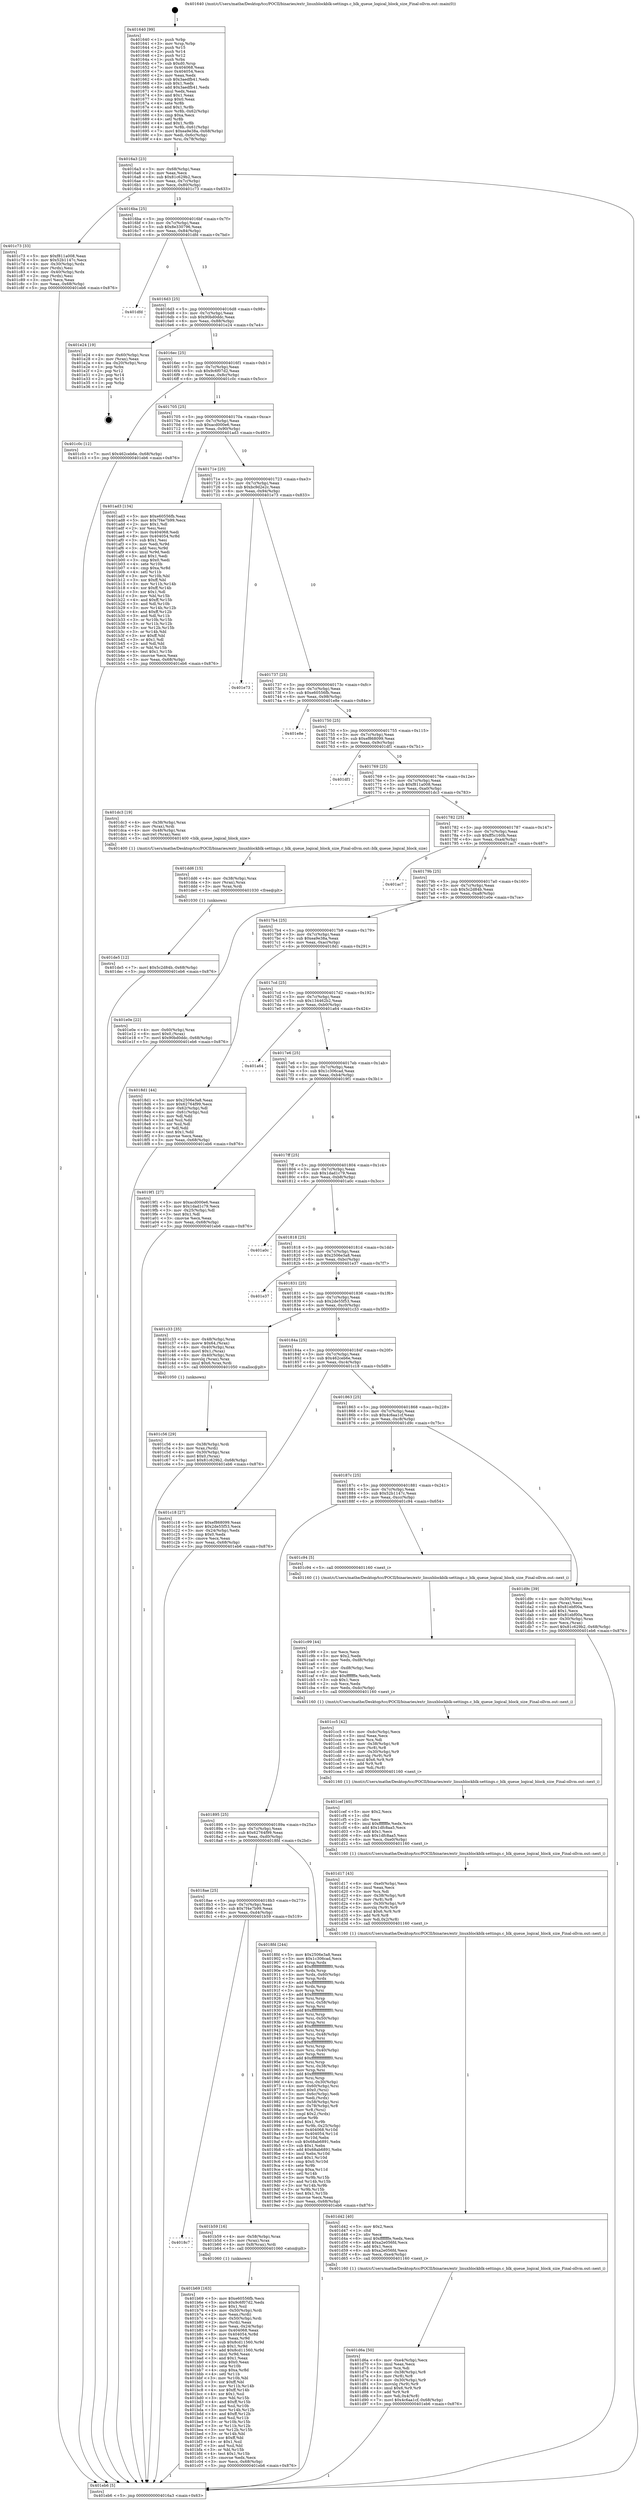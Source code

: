 digraph "0x401640" {
  label = "0x401640 (/mnt/c/Users/mathe/Desktop/tcc/POCII/binaries/extr_linuxblockblk-settings.c_blk_queue_logical_block_size_Final-ollvm.out::main(0))"
  labelloc = "t"
  node[shape=record]

  Entry [label="",width=0.3,height=0.3,shape=circle,fillcolor=black,style=filled]
  "0x4016a3" [label="{
     0x4016a3 [23]\l
     | [instrs]\l
     &nbsp;&nbsp;0x4016a3 \<+3\>: mov -0x68(%rbp),%eax\l
     &nbsp;&nbsp;0x4016a6 \<+2\>: mov %eax,%ecx\l
     &nbsp;&nbsp;0x4016a8 \<+6\>: sub $0x81c629b2,%ecx\l
     &nbsp;&nbsp;0x4016ae \<+3\>: mov %eax,-0x7c(%rbp)\l
     &nbsp;&nbsp;0x4016b1 \<+3\>: mov %ecx,-0x80(%rbp)\l
     &nbsp;&nbsp;0x4016b4 \<+6\>: je 0000000000401c73 \<main+0x633\>\l
  }"]
  "0x401c73" [label="{
     0x401c73 [33]\l
     | [instrs]\l
     &nbsp;&nbsp;0x401c73 \<+5\>: mov $0xf811a008,%eax\l
     &nbsp;&nbsp;0x401c78 \<+5\>: mov $0x52b1147c,%ecx\l
     &nbsp;&nbsp;0x401c7d \<+4\>: mov -0x30(%rbp),%rdx\l
     &nbsp;&nbsp;0x401c81 \<+2\>: mov (%rdx),%esi\l
     &nbsp;&nbsp;0x401c83 \<+4\>: mov -0x40(%rbp),%rdx\l
     &nbsp;&nbsp;0x401c87 \<+2\>: cmp (%rdx),%esi\l
     &nbsp;&nbsp;0x401c89 \<+3\>: cmovl %ecx,%eax\l
     &nbsp;&nbsp;0x401c8c \<+3\>: mov %eax,-0x68(%rbp)\l
     &nbsp;&nbsp;0x401c8f \<+5\>: jmp 0000000000401eb6 \<main+0x876\>\l
  }"]
  "0x4016ba" [label="{
     0x4016ba [25]\l
     | [instrs]\l
     &nbsp;&nbsp;0x4016ba \<+5\>: jmp 00000000004016bf \<main+0x7f\>\l
     &nbsp;&nbsp;0x4016bf \<+3\>: mov -0x7c(%rbp),%eax\l
     &nbsp;&nbsp;0x4016c2 \<+5\>: sub $0x8e330796,%eax\l
     &nbsp;&nbsp;0x4016c7 \<+6\>: mov %eax,-0x84(%rbp)\l
     &nbsp;&nbsp;0x4016cd \<+6\>: je 0000000000401dfd \<main+0x7bd\>\l
  }"]
  Exit [label="",width=0.3,height=0.3,shape=circle,fillcolor=black,style=filled,peripheries=2]
  "0x401dfd" [label="{
     0x401dfd\l
  }", style=dashed]
  "0x4016d3" [label="{
     0x4016d3 [25]\l
     | [instrs]\l
     &nbsp;&nbsp;0x4016d3 \<+5\>: jmp 00000000004016d8 \<main+0x98\>\l
     &nbsp;&nbsp;0x4016d8 \<+3\>: mov -0x7c(%rbp),%eax\l
     &nbsp;&nbsp;0x4016db \<+5\>: sub $0x90bd0ddc,%eax\l
     &nbsp;&nbsp;0x4016e0 \<+6\>: mov %eax,-0x88(%rbp)\l
     &nbsp;&nbsp;0x4016e6 \<+6\>: je 0000000000401e24 \<main+0x7e4\>\l
  }"]
  "0x401de5" [label="{
     0x401de5 [12]\l
     | [instrs]\l
     &nbsp;&nbsp;0x401de5 \<+7\>: movl $0x5c2d84b,-0x68(%rbp)\l
     &nbsp;&nbsp;0x401dec \<+5\>: jmp 0000000000401eb6 \<main+0x876\>\l
  }"]
  "0x401e24" [label="{
     0x401e24 [19]\l
     | [instrs]\l
     &nbsp;&nbsp;0x401e24 \<+4\>: mov -0x60(%rbp),%rax\l
     &nbsp;&nbsp;0x401e28 \<+2\>: mov (%rax),%eax\l
     &nbsp;&nbsp;0x401e2a \<+4\>: lea -0x20(%rbp),%rsp\l
     &nbsp;&nbsp;0x401e2e \<+1\>: pop %rbx\l
     &nbsp;&nbsp;0x401e2f \<+2\>: pop %r12\l
     &nbsp;&nbsp;0x401e31 \<+2\>: pop %r14\l
     &nbsp;&nbsp;0x401e33 \<+2\>: pop %r15\l
     &nbsp;&nbsp;0x401e35 \<+1\>: pop %rbp\l
     &nbsp;&nbsp;0x401e36 \<+1\>: ret\l
  }"]
  "0x4016ec" [label="{
     0x4016ec [25]\l
     | [instrs]\l
     &nbsp;&nbsp;0x4016ec \<+5\>: jmp 00000000004016f1 \<main+0xb1\>\l
     &nbsp;&nbsp;0x4016f1 \<+3\>: mov -0x7c(%rbp),%eax\l
     &nbsp;&nbsp;0x4016f4 \<+5\>: sub $0x9c6f07d2,%eax\l
     &nbsp;&nbsp;0x4016f9 \<+6\>: mov %eax,-0x8c(%rbp)\l
     &nbsp;&nbsp;0x4016ff \<+6\>: je 0000000000401c0c \<main+0x5cc\>\l
  }"]
  "0x401dd6" [label="{
     0x401dd6 [15]\l
     | [instrs]\l
     &nbsp;&nbsp;0x401dd6 \<+4\>: mov -0x38(%rbp),%rax\l
     &nbsp;&nbsp;0x401dda \<+3\>: mov (%rax),%rax\l
     &nbsp;&nbsp;0x401ddd \<+3\>: mov %rax,%rdi\l
     &nbsp;&nbsp;0x401de0 \<+5\>: call 0000000000401030 \<free@plt\>\l
     | [calls]\l
     &nbsp;&nbsp;0x401030 \{1\} (unknown)\l
  }"]
  "0x401c0c" [label="{
     0x401c0c [12]\l
     | [instrs]\l
     &nbsp;&nbsp;0x401c0c \<+7\>: movl $0x462ceb6e,-0x68(%rbp)\l
     &nbsp;&nbsp;0x401c13 \<+5\>: jmp 0000000000401eb6 \<main+0x876\>\l
  }"]
  "0x401705" [label="{
     0x401705 [25]\l
     | [instrs]\l
     &nbsp;&nbsp;0x401705 \<+5\>: jmp 000000000040170a \<main+0xca\>\l
     &nbsp;&nbsp;0x40170a \<+3\>: mov -0x7c(%rbp),%eax\l
     &nbsp;&nbsp;0x40170d \<+5\>: sub $0xacd000e6,%eax\l
     &nbsp;&nbsp;0x401712 \<+6\>: mov %eax,-0x90(%rbp)\l
     &nbsp;&nbsp;0x401718 \<+6\>: je 0000000000401ad3 \<main+0x493\>\l
  }"]
  "0x401d6a" [label="{
     0x401d6a [50]\l
     | [instrs]\l
     &nbsp;&nbsp;0x401d6a \<+6\>: mov -0xe4(%rbp),%ecx\l
     &nbsp;&nbsp;0x401d70 \<+3\>: imul %eax,%ecx\l
     &nbsp;&nbsp;0x401d73 \<+3\>: mov %cx,%di\l
     &nbsp;&nbsp;0x401d76 \<+4\>: mov -0x38(%rbp),%r8\l
     &nbsp;&nbsp;0x401d7a \<+3\>: mov (%r8),%r8\l
     &nbsp;&nbsp;0x401d7d \<+4\>: mov -0x30(%rbp),%r9\l
     &nbsp;&nbsp;0x401d81 \<+3\>: movslq (%r9),%r9\l
     &nbsp;&nbsp;0x401d84 \<+4\>: imul $0x6,%r9,%r9\l
     &nbsp;&nbsp;0x401d88 \<+3\>: add %r9,%r8\l
     &nbsp;&nbsp;0x401d8b \<+5\>: mov %di,0x4(%r8)\l
     &nbsp;&nbsp;0x401d90 \<+7\>: movl $0x4c6aa1cf,-0x68(%rbp)\l
     &nbsp;&nbsp;0x401d97 \<+5\>: jmp 0000000000401eb6 \<main+0x876\>\l
  }"]
  "0x401ad3" [label="{
     0x401ad3 [134]\l
     | [instrs]\l
     &nbsp;&nbsp;0x401ad3 \<+5\>: mov $0xe60556fb,%eax\l
     &nbsp;&nbsp;0x401ad8 \<+5\>: mov $0x7f4e7b99,%ecx\l
     &nbsp;&nbsp;0x401add \<+2\>: mov $0x1,%dl\l
     &nbsp;&nbsp;0x401adf \<+2\>: xor %esi,%esi\l
     &nbsp;&nbsp;0x401ae1 \<+7\>: mov 0x404068,%edi\l
     &nbsp;&nbsp;0x401ae8 \<+8\>: mov 0x404054,%r8d\l
     &nbsp;&nbsp;0x401af0 \<+3\>: sub $0x1,%esi\l
     &nbsp;&nbsp;0x401af3 \<+3\>: mov %edi,%r9d\l
     &nbsp;&nbsp;0x401af6 \<+3\>: add %esi,%r9d\l
     &nbsp;&nbsp;0x401af9 \<+4\>: imul %r9d,%edi\l
     &nbsp;&nbsp;0x401afd \<+3\>: and $0x1,%edi\l
     &nbsp;&nbsp;0x401b00 \<+3\>: cmp $0x0,%edi\l
     &nbsp;&nbsp;0x401b03 \<+4\>: sete %r10b\l
     &nbsp;&nbsp;0x401b07 \<+4\>: cmp $0xa,%r8d\l
     &nbsp;&nbsp;0x401b0b \<+4\>: setl %r11b\l
     &nbsp;&nbsp;0x401b0f \<+3\>: mov %r10b,%bl\l
     &nbsp;&nbsp;0x401b12 \<+3\>: xor $0xff,%bl\l
     &nbsp;&nbsp;0x401b15 \<+3\>: mov %r11b,%r14b\l
     &nbsp;&nbsp;0x401b18 \<+4\>: xor $0xff,%r14b\l
     &nbsp;&nbsp;0x401b1c \<+3\>: xor $0x1,%dl\l
     &nbsp;&nbsp;0x401b1f \<+3\>: mov %bl,%r15b\l
     &nbsp;&nbsp;0x401b22 \<+4\>: and $0xff,%r15b\l
     &nbsp;&nbsp;0x401b26 \<+3\>: and %dl,%r10b\l
     &nbsp;&nbsp;0x401b29 \<+3\>: mov %r14b,%r12b\l
     &nbsp;&nbsp;0x401b2c \<+4\>: and $0xff,%r12b\l
     &nbsp;&nbsp;0x401b30 \<+3\>: and %dl,%r11b\l
     &nbsp;&nbsp;0x401b33 \<+3\>: or %r10b,%r15b\l
     &nbsp;&nbsp;0x401b36 \<+3\>: or %r11b,%r12b\l
     &nbsp;&nbsp;0x401b39 \<+3\>: xor %r12b,%r15b\l
     &nbsp;&nbsp;0x401b3c \<+3\>: or %r14b,%bl\l
     &nbsp;&nbsp;0x401b3f \<+3\>: xor $0xff,%bl\l
     &nbsp;&nbsp;0x401b42 \<+3\>: or $0x1,%dl\l
     &nbsp;&nbsp;0x401b45 \<+2\>: and %dl,%bl\l
     &nbsp;&nbsp;0x401b47 \<+3\>: or %bl,%r15b\l
     &nbsp;&nbsp;0x401b4a \<+4\>: test $0x1,%r15b\l
     &nbsp;&nbsp;0x401b4e \<+3\>: cmovne %ecx,%eax\l
     &nbsp;&nbsp;0x401b51 \<+3\>: mov %eax,-0x68(%rbp)\l
     &nbsp;&nbsp;0x401b54 \<+5\>: jmp 0000000000401eb6 \<main+0x876\>\l
  }"]
  "0x40171e" [label="{
     0x40171e [25]\l
     | [instrs]\l
     &nbsp;&nbsp;0x40171e \<+5\>: jmp 0000000000401723 \<main+0xe3\>\l
     &nbsp;&nbsp;0x401723 \<+3\>: mov -0x7c(%rbp),%eax\l
     &nbsp;&nbsp;0x401726 \<+5\>: sub $0xbc9d2e2c,%eax\l
     &nbsp;&nbsp;0x40172b \<+6\>: mov %eax,-0x94(%rbp)\l
     &nbsp;&nbsp;0x401731 \<+6\>: je 0000000000401e73 \<main+0x833\>\l
  }"]
  "0x401d42" [label="{
     0x401d42 [40]\l
     | [instrs]\l
     &nbsp;&nbsp;0x401d42 \<+5\>: mov $0x2,%ecx\l
     &nbsp;&nbsp;0x401d47 \<+1\>: cltd\l
     &nbsp;&nbsp;0x401d48 \<+2\>: idiv %ecx\l
     &nbsp;&nbsp;0x401d4a \<+6\>: imul $0xfffffffe,%edx,%ecx\l
     &nbsp;&nbsp;0x401d50 \<+6\>: add $0xa2e056fd,%ecx\l
     &nbsp;&nbsp;0x401d56 \<+3\>: add $0x1,%ecx\l
     &nbsp;&nbsp;0x401d59 \<+6\>: sub $0xa2e056fd,%ecx\l
     &nbsp;&nbsp;0x401d5f \<+6\>: mov %ecx,-0xe4(%rbp)\l
     &nbsp;&nbsp;0x401d65 \<+5\>: call 0000000000401160 \<next_i\>\l
     | [calls]\l
     &nbsp;&nbsp;0x401160 \{1\} (/mnt/c/Users/mathe/Desktop/tcc/POCII/binaries/extr_linuxblockblk-settings.c_blk_queue_logical_block_size_Final-ollvm.out::next_i)\l
  }"]
  "0x401e73" [label="{
     0x401e73\l
  }", style=dashed]
  "0x401737" [label="{
     0x401737 [25]\l
     | [instrs]\l
     &nbsp;&nbsp;0x401737 \<+5\>: jmp 000000000040173c \<main+0xfc\>\l
     &nbsp;&nbsp;0x40173c \<+3\>: mov -0x7c(%rbp),%eax\l
     &nbsp;&nbsp;0x40173f \<+5\>: sub $0xe60556fb,%eax\l
     &nbsp;&nbsp;0x401744 \<+6\>: mov %eax,-0x98(%rbp)\l
     &nbsp;&nbsp;0x40174a \<+6\>: je 0000000000401e8e \<main+0x84e\>\l
  }"]
  "0x401d17" [label="{
     0x401d17 [43]\l
     | [instrs]\l
     &nbsp;&nbsp;0x401d17 \<+6\>: mov -0xe0(%rbp),%ecx\l
     &nbsp;&nbsp;0x401d1d \<+3\>: imul %eax,%ecx\l
     &nbsp;&nbsp;0x401d20 \<+3\>: mov %cx,%di\l
     &nbsp;&nbsp;0x401d23 \<+4\>: mov -0x38(%rbp),%r8\l
     &nbsp;&nbsp;0x401d27 \<+3\>: mov (%r8),%r8\l
     &nbsp;&nbsp;0x401d2a \<+4\>: mov -0x30(%rbp),%r9\l
     &nbsp;&nbsp;0x401d2e \<+3\>: movslq (%r9),%r9\l
     &nbsp;&nbsp;0x401d31 \<+4\>: imul $0x6,%r9,%r9\l
     &nbsp;&nbsp;0x401d35 \<+3\>: add %r9,%r8\l
     &nbsp;&nbsp;0x401d38 \<+5\>: mov %di,0x2(%r8)\l
     &nbsp;&nbsp;0x401d3d \<+5\>: call 0000000000401160 \<next_i\>\l
     | [calls]\l
     &nbsp;&nbsp;0x401160 \{1\} (/mnt/c/Users/mathe/Desktop/tcc/POCII/binaries/extr_linuxblockblk-settings.c_blk_queue_logical_block_size_Final-ollvm.out::next_i)\l
  }"]
  "0x401e8e" [label="{
     0x401e8e\l
  }", style=dashed]
  "0x401750" [label="{
     0x401750 [25]\l
     | [instrs]\l
     &nbsp;&nbsp;0x401750 \<+5\>: jmp 0000000000401755 \<main+0x115\>\l
     &nbsp;&nbsp;0x401755 \<+3\>: mov -0x7c(%rbp),%eax\l
     &nbsp;&nbsp;0x401758 \<+5\>: sub $0xef868099,%eax\l
     &nbsp;&nbsp;0x40175d \<+6\>: mov %eax,-0x9c(%rbp)\l
     &nbsp;&nbsp;0x401763 \<+6\>: je 0000000000401df1 \<main+0x7b1\>\l
  }"]
  "0x401cef" [label="{
     0x401cef [40]\l
     | [instrs]\l
     &nbsp;&nbsp;0x401cef \<+5\>: mov $0x2,%ecx\l
     &nbsp;&nbsp;0x401cf4 \<+1\>: cltd\l
     &nbsp;&nbsp;0x401cf5 \<+2\>: idiv %ecx\l
     &nbsp;&nbsp;0x401cf7 \<+6\>: imul $0xfffffffe,%edx,%ecx\l
     &nbsp;&nbsp;0x401cfd \<+6\>: add $0x1dfc8aa5,%ecx\l
     &nbsp;&nbsp;0x401d03 \<+3\>: add $0x1,%ecx\l
     &nbsp;&nbsp;0x401d06 \<+6\>: sub $0x1dfc8aa5,%ecx\l
     &nbsp;&nbsp;0x401d0c \<+6\>: mov %ecx,-0xe0(%rbp)\l
     &nbsp;&nbsp;0x401d12 \<+5\>: call 0000000000401160 \<next_i\>\l
     | [calls]\l
     &nbsp;&nbsp;0x401160 \{1\} (/mnt/c/Users/mathe/Desktop/tcc/POCII/binaries/extr_linuxblockblk-settings.c_blk_queue_logical_block_size_Final-ollvm.out::next_i)\l
  }"]
  "0x401df1" [label="{
     0x401df1\l
  }", style=dashed]
  "0x401769" [label="{
     0x401769 [25]\l
     | [instrs]\l
     &nbsp;&nbsp;0x401769 \<+5\>: jmp 000000000040176e \<main+0x12e\>\l
     &nbsp;&nbsp;0x40176e \<+3\>: mov -0x7c(%rbp),%eax\l
     &nbsp;&nbsp;0x401771 \<+5\>: sub $0xf811a008,%eax\l
     &nbsp;&nbsp;0x401776 \<+6\>: mov %eax,-0xa0(%rbp)\l
     &nbsp;&nbsp;0x40177c \<+6\>: je 0000000000401dc3 \<main+0x783\>\l
  }"]
  "0x401cc5" [label="{
     0x401cc5 [42]\l
     | [instrs]\l
     &nbsp;&nbsp;0x401cc5 \<+6\>: mov -0xdc(%rbp),%ecx\l
     &nbsp;&nbsp;0x401ccb \<+3\>: imul %eax,%ecx\l
     &nbsp;&nbsp;0x401cce \<+3\>: mov %cx,%di\l
     &nbsp;&nbsp;0x401cd1 \<+4\>: mov -0x38(%rbp),%r8\l
     &nbsp;&nbsp;0x401cd5 \<+3\>: mov (%r8),%r8\l
     &nbsp;&nbsp;0x401cd8 \<+4\>: mov -0x30(%rbp),%r9\l
     &nbsp;&nbsp;0x401cdc \<+3\>: movslq (%r9),%r9\l
     &nbsp;&nbsp;0x401cdf \<+4\>: imul $0x6,%r9,%r9\l
     &nbsp;&nbsp;0x401ce3 \<+3\>: add %r9,%r8\l
     &nbsp;&nbsp;0x401ce6 \<+4\>: mov %di,(%r8)\l
     &nbsp;&nbsp;0x401cea \<+5\>: call 0000000000401160 \<next_i\>\l
     | [calls]\l
     &nbsp;&nbsp;0x401160 \{1\} (/mnt/c/Users/mathe/Desktop/tcc/POCII/binaries/extr_linuxblockblk-settings.c_blk_queue_logical_block_size_Final-ollvm.out::next_i)\l
  }"]
  "0x401dc3" [label="{
     0x401dc3 [19]\l
     | [instrs]\l
     &nbsp;&nbsp;0x401dc3 \<+4\>: mov -0x38(%rbp),%rax\l
     &nbsp;&nbsp;0x401dc7 \<+3\>: mov (%rax),%rdi\l
     &nbsp;&nbsp;0x401dca \<+4\>: mov -0x48(%rbp),%rax\l
     &nbsp;&nbsp;0x401dce \<+3\>: movzwl (%rax),%esi\l
     &nbsp;&nbsp;0x401dd1 \<+5\>: call 0000000000401400 \<blk_queue_logical_block_size\>\l
     | [calls]\l
     &nbsp;&nbsp;0x401400 \{1\} (/mnt/c/Users/mathe/Desktop/tcc/POCII/binaries/extr_linuxblockblk-settings.c_blk_queue_logical_block_size_Final-ollvm.out::blk_queue_logical_block_size)\l
  }"]
  "0x401782" [label="{
     0x401782 [25]\l
     | [instrs]\l
     &nbsp;&nbsp;0x401782 \<+5\>: jmp 0000000000401787 \<main+0x147\>\l
     &nbsp;&nbsp;0x401787 \<+3\>: mov -0x7c(%rbp),%eax\l
     &nbsp;&nbsp;0x40178a \<+5\>: sub $0xff5c160b,%eax\l
     &nbsp;&nbsp;0x40178f \<+6\>: mov %eax,-0xa4(%rbp)\l
     &nbsp;&nbsp;0x401795 \<+6\>: je 0000000000401ac7 \<main+0x487\>\l
  }"]
  "0x401c99" [label="{
     0x401c99 [44]\l
     | [instrs]\l
     &nbsp;&nbsp;0x401c99 \<+2\>: xor %ecx,%ecx\l
     &nbsp;&nbsp;0x401c9b \<+5\>: mov $0x2,%edx\l
     &nbsp;&nbsp;0x401ca0 \<+6\>: mov %edx,-0xd8(%rbp)\l
     &nbsp;&nbsp;0x401ca6 \<+1\>: cltd\l
     &nbsp;&nbsp;0x401ca7 \<+6\>: mov -0xd8(%rbp),%esi\l
     &nbsp;&nbsp;0x401cad \<+2\>: idiv %esi\l
     &nbsp;&nbsp;0x401caf \<+6\>: imul $0xfffffffe,%edx,%edx\l
     &nbsp;&nbsp;0x401cb5 \<+3\>: sub $0x1,%ecx\l
     &nbsp;&nbsp;0x401cb8 \<+2\>: sub %ecx,%edx\l
     &nbsp;&nbsp;0x401cba \<+6\>: mov %edx,-0xdc(%rbp)\l
     &nbsp;&nbsp;0x401cc0 \<+5\>: call 0000000000401160 \<next_i\>\l
     | [calls]\l
     &nbsp;&nbsp;0x401160 \{1\} (/mnt/c/Users/mathe/Desktop/tcc/POCII/binaries/extr_linuxblockblk-settings.c_blk_queue_logical_block_size_Final-ollvm.out::next_i)\l
  }"]
  "0x401ac7" [label="{
     0x401ac7\l
  }", style=dashed]
  "0x40179b" [label="{
     0x40179b [25]\l
     | [instrs]\l
     &nbsp;&nbsp;0x40179b \<+5\>: jmp 00000000004017a0 \<main+0x160\>\l
     &nbsp;&nbsp;0x4017a0 \<+3\>: mov -0x7c(%rbp),%eax\l
     &nbsp;&nbsp;0x4017a3 \<+5\>: sub $0x5c2d84b,%eax\l
     &nbsp;&nbsp;0x4017a8 \<+6\>: mov %eax,-0xa8(%rbp)\l
     &nbsp;&nbsp;0x4017ae \<+6\>: je 0000000000401e0e \<main+0x7ce\>\l
  }"]
  "0x401c56" [label="{
     0x401c56 [29]\l
     | [instrs]\l
     &nbsp;&nbsp;0x401c56 \<+4\>: mov -0x38(%rbp),%rdi\l
     &nbsp;&nbsp;0x401c5a \<+3\>: mov %rax,(%rdi)\l
     &nbsp;&nbsp;0x401c5d \<+4\>: mov -0x30(%rbp),%rax\l
     &nbsp;&nbsp;0x401c61 \<+6\>: movl $0x0,(%rax)\l
     &nbsp;&nbsp;0x401c67 \<+7\>: movl $0x81c629b2,-0x68(%rbp)\l
     &nbsp;&nbsp;0x401c6e \<+5\>: jmp 0000000000401eb6 \<main+0x876\>\l
  }"]
  "0x401e0e" [label="{
     0x401e0e [22]\l
     | [instrs]\l
     &nbsp;&nbsp;0x401e0e \<+4\>: mov -0x60(%rbp),%rax\l
     &nbsp;&nbsp;0x401e12 \<+6\>: movl $0x0,(%rax)\l
     &nbsp;&nbsp;0x401e18 \<+7\>: movl $0x90bd0ddc,-0x68(%rbp)\l
     &nbsp;&nbsp;0x401e1f \<+5\>: jmp 0000000000401eb6 \<main+0x876\>\l
  }"]
  "0x4017b4" [label="{
     0x4017b4 [25]\l
     | [instrs]\l
     &nbsp;&nbsp;0x4017b4 \<+5\>: jmp 00000000004017b9 \<main+0x179\>\l
     &nbsp;&nbsp;0x4017b9 \<+3\>: mov -0x7c(%rbp),%eax\l
     &nbsp;&nbsp;0x4017bc \<+5\>: sub $0xea9e38a,%eax\l
     &nbsp;&nbsp;0x4017c1 \<+6\>: mov %eax,-0xac(%rbp)\l
     &nbsp;&nbsp;0x4017c7 \<+6\>: je 00000000004018d1 \<main+0x291\>\l
  }"]
  "0x401b69" [label="{
     0x401b69 [163]\l
     | [instrs]\l
     &nbsp;&nbsp;0x401b69 \<+5\>: mov $0xe60556fb,%ecx\l
     &nbsp;&nbsp;0x401b6e \<+5\>: mov $0x9c6f07d2,%edx\l
     &nbsp;&nbsp;0x401b73 \<+3\>: mov $0x1,%sil\l
     &nbsp;&nbsp;0x401b76 \<+4\>: mov -0x50(%rbp),%rdi\l
     &nbsp;&nbsp;0x401b7a \<+2\>: mov %eax,(%rdi)\l
     &nbsp;&nbsp;0x401b7c \<+4\>: mov -0x50(%rbp),%rdi\l
     &nbsp;&nbsp;0x401b80 \<+2\>: mov (%rdi),%eax\l
     &nbsp;&nbsp;0x401b82 \<+3\>: mov %eax,-0x24(%rbp)\l
     &nbsp;&nbsp;0x401b85 \<+7\>: mov 0x404068,%eax\l
     &nbsp;&nbsp;0x401b8c \<+8\>: mov 0x404054,%r8d\l
     &nbsp;&nbsp;0x401b94 \<+3\>: mov %eax,%r9d\l
     &nbsp;&nbsp;0x401b97 \<+7\>: sub $0x8cd11560,%r9d\l
     &nbsp;&nbsp;0x401b9e \<+4\>: sub $0x1,%r9d\l
     &nbsp;&nbsp;0x401ba2 \<+7\>: add $0x8cd11560,%r9d\l
     &nbsp;&nbsp;0x401ba9 \<+4\>: imul %r9d,%eax\l
     &nbsp;&nbsp;0x401bad \<+3\>: and $0x1,%eax\l
     &nbsp;&nbsp;0x401bb0 \<+3\>: cmp $0x0,%eax\l
     &nbsp;&nbsp;0x401bb3 \<+4\>: sete %r10b\l
     &nbsp;&nbsp;0x401bb7 \<+4\>: cmp $0xa,%r8d\l
     &nbsp;&nbsp;0x401bbb \<+4\>: setl %r11b\l
     &nbsp;&nbsp;0x401bbf \<+3\>: mov %r10b,%bl\l
     &nbsp;&nbsp;0x401bc2 \<+3\>: xor $0xff,%bl\l
     &nbsp;&nbsp;0x401bc5 \<+3\>: mov %r11b,%r14b\l
     &nbsp;&nbsp;0x401bc8 \<+4\>: xor $0xff,%r14b\l
     &nbsp;&nbsp;0x401bcc \<+4\>: xor $0x1,%sil\l
     &nbsp;&nbsp;0x401bd0 \<+3\>: mov %bl,%r15b\l
     &nbsp;&nbsp;0x401bd3 \<+4\>: and $0xff,%r15b\l
     &nbsp;&nbsp;0x401bd7 \<+3\>: and %sil,%r10b\l
     &nbsp;&nbsp;0x401bda \<+3\>: mov %r14b,%r12b\l
     &nbsp;&nbsp;0x401bdd \<+4\>: and $0xff,%r12b\l
     &nbsp;&nbsp;0x401be1 \<+3\>: and %sil,%r11b\l
     &nbsp;&nbsp;0x401be4 \<+3\>: or %r10b,%r15b\l
     &nbsp;&nbsp;0x401be7 \<+3\>: or %r11b,%r12b\l
     &nbsp;&nbsp;0x401bea \<+3\>: xor %r12b,%r15b\l
     &nbsp;&nbsp;0x401bed \<+3\>: or %r14b,%bl\l
     &nbsp;&nbsp;0x401bf0 \<+3\>: xor $0xff,%bl\l
     &nbsp;&nbsp;0x401bf3 \<+4\>: or $0x1,%sil\l
     &nbsp;&nbsp;0x401bf7 \<+3\>: and %sil,%bl\l
     &nbsp;&nbsp;0x401bfa \<+3\>: or %bl,%r15b\l
     &nbsp;&nbsp;0x401bfd \<+4\>: test $0x1,%r15b\l
     &nbsp;&nbsp;0x401c01 \<+3\>: cmovne %edx,%ecx\l
     &nbsp;&nbsp;0x401c04 \<+3\>: mov %ecx,-0x68(%rbp)\l
     &nbsp;&nbsp;0x401c07 \<+5\>: jmp 0000000000401eb6 \<main+0x876\>\l
  }"]
  "0x4018d1" [label="{
     0x4018d1 [44]\l
     | [instrs]\l
     &nbsp;&nbsp;0x4018d1 \<+5\>: mov $0x2506e3a8,%eax\l
     &nbsp;&nbsp;0x4018d6 \<+5\>: mov $0x62764f99,%ecx\l
     &nbsp;&nbsp;0x4018db \<+3\>: mov -0x62(%rbp),%dl\l
     &nbsp;&nbsp;0x4018de \<+4\>: mov -0x61(%rbp),%sil\l
     &nbsp;&nbsp;0x4018e2 \<+3\>: mov %dl,%dil\l
     &nbsp;&nbsp;0x4018e5 \<+3\>: and %sil,%dil\l
     &nbsp;&nbsp;0x4018e8 \<+3\>: xor %sil,%dl\l
     &nbsp;&nbsp;0x4018eb \<+3\>: or %dl,%dil\l
     &nbsp;&nbsp;0x4018ee \<+4\>: test $0x1,%dil\l
     &nbsp;&nbsp;0x4018f2 \<+3\>: cmovne %ecx,%eax\l
     &nbsp;&nbsp;0x4018f5 \<+3\>: mov %eax,-0x68(%rbp)\l
     &nbsp;&nbsp;0x4018f8 \<+5\>: jmp 0000000000401eb6 \<main+0x876\>\l
  }"]
  "0x4017cd" [label="{
     0x4017cd [25]\l
     | [instrs]\l
     &nbsp;&nbsp;0x4017cd \<+5\>: jmp 00000000004017d2 \<main+0x192\>\l
     &nbsp;&nbsp;0x4017d2 \<+3\>: mov -0x7c(%rbp),%eax\l
     &nbsp;&nbsp;0x4017d5 \<+5\>: sub $0x134462b2,%eax\l
     &nbsp;&nbsp;0x4017da \<+6\>: mov %eax,-0xb0(%rbp)\l
     &nbsp;&nbsp;0x4017e0 \<+6\>: je 0000000000401a64 \<main+0x424\>\l
  }"]
  "0x401eb6" [label="{
     0x401eb6 [5]\l
     | [instrs]\l
     &nbsp;&nbsp;0x401eb6 \<+5\>: jmp 00000000004016a3 \<main+0x63\>\l
  }"]
  "0x401640" [label="{
     0x401640 [99]\l
     | [instrs]\l
     &nbsp;&nbsp;0x401640 \<+1\>: push %rbp\l
     &nbsp;&nbsp;0x401641 \<+3\>: mov %rsp,%rbp\l
     &nbsp;&nbsp;0x401644 \<+2\>: push %r15\l
     &nbsp;&nbsp;0x401646 \<+2\>: push %r14\l
     &nbsp;&nbsp;0x401648 \<+2\>: push %r12\l
     &nbsp;&nbsp;0x40164a \<+1\>: push %rbx\l
     &nbsp;&nbsp;0x40164b \<+7\>: sub $0xd0,%rsp\l
     &nbsp;&nbsp;0x401652 \<+7\>: mov 0x404068,%eax\l
     &nbsp;&nbsp;0x401659 \<+7\>: mov 0x404054,%ecx\l
     &nbsp;&nbsp;0x401660 \<+2\>: mov %eax,%edx\l
     &nbsp;&nbsp;0x401662 \<+6\>: sub $0x3aedfb41,%edx\l
     &nbsp;&nbsp;0x401668 \<+3\>: sub $0x1,%edx\l
     &nbsp;&nbsp;0x40166b \<+6\>: add $0x3aedfb41,%edx\l
     &nbsp;&nbsp;0x401671 \<+3\>: imul %edx,%eax\l
     &nbsp;&nbsp;0x401674 \<+3\>: and $0x1,%eax\l
     &nbsp;&nbsp;0x401677 \<+3\>: cmp $0x0,%eax\l
     &nbsp;&nbsp;0x40167a \<+4\>: sete %r8b\l
     &nbsp;&nbsp;0x40167e \<+4\>: and $0x1,%r8b\l
     &nbsp;&nbsp;0x401682 \<+4\>: mov %r8b,-0x62(%rbp)\l
     &nbsp;&nbsp;0x401686 \<+3\>: cmp $0xa,%ecx\l
     &nbsp;&nbsp;0x401689 \<+4\>: setl %r8b\l
     &nbsp;&nbsp;0x40168d \<+4\>: and $0x1,%r8b\l
     &nbsp;&nbsp;0x401691 \<+4\>: mov %r8b,-0x61(%rbp)\l
     &nbsp;&nbsp;0x401695 \<+7\>: movl $0xea9e38a,-0x68(%rbp)\l
     &nbsp;&nbsp;0x40169c \<+3\>: mov %edi,-0x6c(%rbp)\l
     &nbsp;&nbsp;0x40169f \<+4\>: mov %rsi,-0x78(%rbp)\l
  }"]
  "0x4018c7" [label="{
     0x4018c7\l
  }", style=dashed]
  "0x401a64" [label="{
     0x401a64\l
  }", style=dashed]
  "0x4017e6" [label="{
     0x4017e6 [25]\l
     | [instrs]\l
     &nbsp;&nbsp;0x4017e6 \<+5\>: jmp 00000000004017eb \<main+0x1ab\>\l
     &nbsp;&nbsp;0x4017eb \<+3\>: mov -0x7c(%rbp),%eax\l
     &nbsp;&nbsp;0x4017ee \<+5\>: sub $0x1c306cad,%eax\l
     &nbsp;&nbsp;0x4017f3 \<+6\>: mov %eax,-0xb4(%rbp)\l
     &nbsp;&nbsp;0x4017f9 \<+6\>: je 00000000004019f1 \<main+0x3b1\>\l
  }"]
  "0x401b59" [label="{
     0x401b59 [16]\l
     | [instrs]\l
     &nbsp;&nbsp;0x401b59 \<+4\>: mov -0x58(%rbp),%rax\l
     &nbsp;&nbsp;0x401b5d \<+3\>: mov (%rax),%rax\l
     &nbsp;&nbsp;0x401b60 \<+4\>: mov 0x8(%rax),%rdi\l
     &nbsp;&nbsp;0x401b64 \<+5\>: call 0000000000401060 \<atoi@plt\>\l
     | [calls]\l
     &nbsp;&nbsp;0x401060 \{1\} (unknown)\l
  }"]
  "0x4019f1" [label="{
     0x4019f1 [27]\l
     | [instrs]\l
     &nbsp;&nbsp;0x4019f1 \<+5\>: mov $0xacd000e6,%eax\l
     &nbsp;&nbsp;0x4019f6 \<+5\>: mov $0x1dad1c79,%ecx\l
     &nbsp;&nbsp;0x4019fb \<+3\>: mov -0x25(%rbp),%dl\l
     &nbsp;&nbsp;0x4019fe \<+3\>: test $0x1,%dl\l
     &nbsp;&nbsp;0x401a01 \<+3\>: cmovne %ecx,%eax\l
     &nbsp;&nbsp;0x401a04 \<+3\>: mov %eax,-0x68(%rbp)\l
     &nbsp;&nbsp;0x401a07 \<+5\>: jmp 0000000000401eb6 \<main+0x876\>\l
  }"]
  "0x4017ff" [label="{
     0x4017ff [25]\l
     | [instrs]\l
     &nbsp;&nbsp;0x4017ff \<+5\>: jmp 0000000000401804 \<main+0x1c4\>\l
     &nbsp;&nbsp;0x401804 \<+3\>: mov -0x7c(%rbp),%eax\l
     &nbsp;&nbsp;0x401807 \<+5\>: sub $0x1dad1c79,%eax\l
     &nbsp;&nbsp;0x40180c \<+6\>: mov %eax,-0xb8(%rbp)\l
     &nbsp;&nbsp;0x401812 \<+6\>: je 0000000000401a0c \<main+0x3cc\>\l
  }"]
  "0x4018ae" [label="{
     0x4018ae [25]\l
     | [instrs]\l
     &nbsp;&nbsp;0x4018ae \<+5\>: jmp 00000000004018b3 \<main+0x273\>\l
     &nbsp;&nbsp;0x4018b3 \<+3\>: mov -0x7c(%rbp),%eax\l
     &nbsp;&nbsp;0x4018b6 \<+5\>: sub $0x7f4e7b99,%eax\l
     &nbsp;&nbsp;0x4018bb \<+6\>: mov %eax,-0xd4(%rbp)\l
     &nbsp;&nbsp;0x4018c1 \<+6\>: je 0000000000401b59 \<main+0x519\>\l
  }"]
  "0x401a0c" [label="{
     0x401a0c\l
  }", style=dashed]
  "0x401818" [label="{
     0x401818 [25]\l
     | [instrs]\l
     &nbsp;&nbsp;0x401818 \<+5\>: jmp 000000000040181d \<main+0x1dd\>\l
     &nbsp;&nbsp;0x40181d \<+3\>: mov -0x7c(%rbp),%eax\l
     &nbsp;&nbsp;0x401820 \<+5\>: sub $0x2506e3a8,%eax\l
     &nbsp;&nbsp;0x401825 \<+6\>: mov %eax,-0xbc(%rbp)\l
     &nbsp;&nbsp;0x40182b \<+6\>: je 0000000000401e37 \<main+0x7f7\>\l
  }"]
  "0x4018fd" [label="{
     0x4018fd [244]\l
     | [instrs]\l
     &nbsp;&nbsp;0x4018fd \<+5\>: mov $0x2506e3a8,%eax\l
     &nbsp;&nbsp;0x401902 \<+5\>: mov $0x1c306cad,%ecx\l
     &nbsp;&nbsp;0x401907 \<+3\>: mov %rsp,%rdx\l
     &nbsp;&nbsp;0x40190a \<+4\>: add $0xfffffffffffffff0,%rdx\l
     &nbsp;&nbsp;0x40190e \<+3\>: mov %rdx,%rsp\l
     &nbsp;&nbsp;0x401911 \<+4\>: mov %rdx,-0x60(%rbp)\l
     &nbsp;&nbsp;0x401915 \<+3\>: mov %rsp,%rdx\l
     &nbsp;&nbsp;0x401918 \<+4\>: add $0xfffffffffffffff0,%rdx\l
     &nbsp;&nbsp;0x40191c \<+3\>: mov %rdx,%rsp\l
     &nbsp;&nbsp;0x40191f \<+3\>: mov %rsp,%rsi\l
     &nbsp;&nbsp;0x401922 \<+4\>: add $0xfffffffffffffff0,%rsi\l
     &nbsp;&nbsp;0x401926 \<+3\>: mov %rsi,%rsp\l
     &nbsp;&nbsp;0x401929 \<+4\>: mov %rsi,-0x58(%rbp)\l
     &nbsp;&nbsp;0x40192d \<+3\>: mov %rsp,%rsi\l
     &nbsp;&nbsp;0x401930 \<+4\>: add $0xfffffffffffffff0,%rsi\l
     &nbsp;&nbsp;0x401934 \<+3\>: mov %rsi,%rsp\l
     &nbsp;&nbsp;0x401937 \<+4\>: mov %rsi,-0x50(%rbp)\l
     &nbsp;&nbsp;0x40193b \<+3\>: mov %rsp,%rsi\l
     &nbsp;&nbsp;0x40193e \<+4\>: add $0xfffffffffffffff0,%rsi\l
     &nbsp;&nbsp;0x401942 \<+3\>: mov %rsi,%rsp\l
     &nbsp;&nbsp;0x401945 \<+4\>: mov %rsi,-0x48(%rbp)\l
     &nbsp;&nbsp;0x401949 \<+3\>: mov %rsp,%rsi\l
     &nbsp;&nbsp;0x40194c \<+4\>: add $0xfffffffffffffff0,%rsi\l
     &nbsp;&nbsp;0x401950 \<+3\>: mov %rsi,%rsp\l
     &nbsp;&nbsp;0x401953 \<+4\>: mov %rsi,-0x40(%rbp)\l
     &nbsp;&nbsp;0x401957 \<+3\>: mov %rsp,%rsi\l
     &nbsp;&nbsp;0x40195a \<+4\>: add $0xfffffffffffffff0,%rsi\l
     &nbsp;&nbsp;0x40195e \<+3\>: mov %rsi,%rsp\l
     &nbsp;&nbsp;0x401961 \<+4\>: mov %rsi,-0x38(%rbp)\l
     &nbsp;&nbsp;0x401965 \<+3\>: mov %rsp,%rsi\l
     &nbsp;&nbsp;0x401968 \<+4\>: add $0xfffffffffffffff0,%rsi\l
     &nbsp;&nbsp;0x40196c \<+3\>: mov %rsi,%rsp\l
     &nbsp;&nbsp;0x40196f \<+4\>: mov %rsi,-0x30(%rbp)\l
     &nbsp;&nbsp;0x401973 \<+4\>: mov -0x60(%rbp),%rsi\l
     &nbsp;&nbsp;0x401977 \<+6\>: movl $0x0,(%rsi)\l
     &nbsp;&nbsp;0x40197d \<+3\>: mov -0x6c(%rbp),%edi\l
     &nbsp;&nbsp;0x401980 \<+2\>: mov %edi,(%rdx)\l
     &nbsp;&nbsp;0x401982 \<+4\>: mov -0x58(%rbp),%rsi\l
     &nbsp;&nbsp;0x401986 \<+4\>: mov -0x78(%rbp),%r8\l
     &nbsp;&nbsp;0x40198a \<+3\>: mov %r8,(%rsi)\l
     &nbsp;&nbsp;0x40198d \<+3\>: cmpl $0x2,(%rdx)\l
     &nbsp;&nbsp;0x401990 \<+4\>: setne %r9b\l
     &nbsp;&nbsp;0x401994 \<+4\>: and $0x1,%r9b\l
     &nbsp;&nbsp;0x401998 \<+4\>: mov %r9b,-0x25(%rbp)\l
     &nbsp;&nbsp;0x40199c \<+8\>: mov 0x404068,%r10d\l
     &nbsp;&nbsp;0x4019a4 \<+8\>: mov 0x404054,%r11d\l
     &nbsp;&nbsp;0x4019ac \<+3\>: mov %r10d,%ebx\l
     &nbsp;&nbsp;0x4019af \<+6\>: sub $0x68ab6891,%ebx\l
     &nbsp;&nbsp;0x4019b5 \<+3\>: sub $0x1,%ebx\l
     &nbsp;&nbsp;0x4019b8 \<+6\>: add $0x68ab6891,%ebx\l
     &nbsp;&nbsp;0x4019be \<+4\>: imul %ebx,%r10d\l
     &nbsp;&nbsp;0x4019c2 \<+4\>: and $0x1,%r10d\l
     &nbsp;&nbsp;0x4019c6 \<+4\>: cmp $0x0,%r10d\l
     &nbsp;&nbsp;0x4019ca \<+4\>: sete %r9b\l
     &nbsp;&nbsp;0x4019ce \<+4\>: cmp $0xa,%r11d\l
     &nbsp;&nbsp;0x4019d2 \<+4\>: setl %r14b\l
     &nbsp;&nbsp;0x4019d6 \<+3\>: mov %r9b,%r15b\l
     &nbsp;&nbsp;0x4019d9 \<+3\>: and %r14b,%r15b\l
     &nbsp;&nbsp;0x4019dc \<+3\>: xor %r14b,%r9b\l
     &nbsp;&nbsp;0x4019df \<+3\>: or %r9b,%r15b\l
     &nbsp;&nbsp;0x4019e2 \<+4\>: test $0x1,%r15b\l
     &nbsp;&nbsp;0x4019e6 \<+3\>: cmovne %ecx,%eax\l
     &nbsp;&nbsp;0x4019e9 \<+3\>: mov %eax,-0x68(%rbp)\l
     &nbsp;&nbsp;0x4019ec \<+5\>: jmp 0000000000401eb6 \<main+0x876\>\l
  }"]
  "0x401e37" [label="{
     0x401e37\l
  }", style=dashed]
  "0x401831" [label="{
     0x401831 [25]\l
     | [instrs]\l
     &nbsp;&nbsp;0x401831 \<+5\>: jmp 0000000000401836 \<main+0x1f6\>\l
     &nbsp;&nbsp;0x401836 \<+3\>: mov -0x7c(%rbp),%eax\l
     &nbsp;&nbsp;0x401839 \<+5\>: sub $0x2de55f53,%eax\l
     &nbsp;&nbsp;0x40183e \<+6\>: mov %eax,-0xc0(%rbp)\l
     &nbsp;&nbsp;0x401844 \<+6\>: je 0000000000401c33 \<main+0x5f3\>\l
  }"]
  "0x401895" [label="{
     0x401895 [25]\l
     | [instrs]\l
     &nbsp;&nbsp;0x401895 \<+5\>: jmp 000000000040189a \<main+0x25a\>\l
     &nbsp;&nbsp;0x40189a \<+3\>: mov -0x7c(%rbp),%eax\l
     &nbsp;&nbsp;0x40189d \<+5\>: sub $0x62764f99,%eax\l
     &nbsp;&nbsp;0x4018a2 \<+6\>: mov %eax,-0xd0(%rbp)\l
     &nbsp;&nbsp;0x4018a8 \<+6\>: je 00000000004018fd \<main+0x2bd\>\l
  }"]
  "0x401c33" [label="{
     0x401c33 [35]\l
     | [instrs]\l
     &nbsp;&nbsp;0x401c33 \<+4\>: mov -0x48(%rbp),%rax\l
     &nbsp;&nbsp;0x401c37 \<+5\>: movw $0x64,(%rax)\l
     &nbsp;&nbsp;0x401c3c \<+4\>: mov -0x40(%rbp),%rax\l
     &nbsp;&nbsp;0x401c40 \<+6\>: movl $0x1,(%rax)\l
     &nbsp;&nbsp;0x401c46 \<+4\>: mov -0x40(%rbp),%rax\l
     &nbsp;&nbsp;0x401c4a \<+3\>: movslq (%rax),%rax\l
     &nbsp;&nbsp;0x401c4d \<+4\>: imul $0x6,%rax,%rdi\l
     &nbsp;&nbsp;0x401c51 \<+5\>: call 0000000000401050 \<malloc@plt\>\l
     | [calls]\l
     &nbsp;&nbsp;0x401050 \{1\} (unknown)\l
  }"]
  "0x40184a" [label="{
     0x40184a [25]\l
     | [instrs]\l
     &nbsp;&nbsp;0x40184a \<+5\>: jmp 000000000040184f \<main+0x20f\>\l
     &nbsp;&nbsp;0x40184f \<+3\>: mov -0x7c(%rbp),%eax\l
     &nbsp;&nbsp;0x401852 \<+5\>: sub $0x462ceb6e,%eax\l
     &nbsp;&nbsp;0x401857 \<+6\>: mov %eax,-0xc4(%rbp)\l
     &nbsp;&nbsp;0x40185d \<+6\>: je 0000000000401c18 \<main+0x5d8\>\l
  }"]
  "0x401c94" [label="{
     0x401c94 [5]\l
     | [instrs]\l
     &nbsp;&nbsp;0x401c94 \<+5\>: call 0000000000401160 \<next_i\>\l
     | [calls]\l
     &nbsp;&nbsp;0x401160 \{1\} (/mnt/c/Users/mathe/Desktop/tcc/POCII/binaries/extr_linuxblockblk-settings.c_blk_queue_logical_block_size_Final-ollvm.out::next_i)\l
  }"]
  "0x401c18" [label="{
     0x401c18 [27]\l
     | [instrs]\l
     &nbsp;&nbsp;0x401c18 \<+5\>: mov $0xef868099,%eax\l
     &nbsp;&nbsp;0x401c1d \<+5\>: mov $0x2de55f53,%ecx\l
     &nbsp;&nbsp;0x401c22 \<+3\>: mov -0x24(%rbp),%edx\l
     &nbsp;&nbsp;0x401c25 \<+3\>: cmp $0x0,%edx\l
     &nbsp;&nbsp;0x401c28 \<+3\>: cmove %ecx,%eax\l
     &nbsp;&nbsp;0x401c2b \<+3\>: mov %eax,-0x68(%rbp)\l
     &nbsp;&nbsp;0x401c2e \<+5\>: jmp 0000000000401eb6 \<main+0x876\>\l
  }"]
  "0x401863" [label="{
     0x401863 [25]\l
     | [instrs]\l
     &nbsp;&nbsp;0x401863 \<+5\>: jmp 0000000000401868 \<main+0x228\>\l
     &nbsp;&nbsp;0x401868 \<+3\>: mov -0x7c(%rbp),%eax\l
     &nbsp;&nbsp;0x40186b \<+5\>: sub $0x4c6aa1cf,%eax\l
     &nbsp;&nbsp;0x401870 \<+6\>: mov %eax,-0xc8(%rbp)\l
     &nbsp;&nbsp;0x401876 \<+6\>: je 0000000000401d9c \<main+0x75c\>\l
  }"]
  "0x40187c" [label="{
     0x40187c [25]\l
     | [instrs]\l
     &nbsp;&nbsp;0x40187c \<+5\>: jmp 0000000000401881 \<main+0x241\>\l
     &nbsp;&nbsp;0x401881 \<+3\>: mov -0x7c(%rbp),%eax\l
     &nbsp;&nbsp;0x401884 \<+5\>: sub $0x52b1147c,%eax\l
     &nbsp;&nbsp;0x401889 \<+6\>: mov %eax,-0xcc(%rbp)\l
     &nbsp;&nbsp;0x40188f \<+6\>: je 0000000000401c94 \<main+0x654\>\l
  }"]
  "0x401d9c" [label="{
     0x401d9c [39]\l
     | [instrs]\l
     &nbsp;&nbsp;0x401d9c \<+4\>: mov -0x30(%rbp),%rax\l
     &nbsp;&nbsp;0x401da0 \<+2\>: mov (%rax),%ecx\l
     &nbsp;&nbsp;0x401da2 \<+6\>: sub $0x81ebf00a,%ecx\l
     &nbsp;&nbsp;0x401da8 \<+3\>: add $0x1,%ecx\l
     &nbsp;&nbsp;0x401dab \<+6\>: add $0x81ebf00a,%ecx\l
     &nbsp;&nbsp;0x401db1 \<+4\>: mov -0x30(%rbp),%rax\l
     &nbsp;&nbsp;0x401db5 \<+2\>: mov %ecx,(%rax)\l
     &nbsp;&nbsp;0x401db7 \<+7\>: movl $0x81c629b2,-0x68(%rbp)\l
     &nbsp;&nbsp;0x401dbe \<+5\>: jmp 0000000000401eb6 \<main+0x876\>\l
  }"]
  Entry -> "0x401640" [label=" 1"]
  "0x4016a3" -> "0x401c73" [label=" 2"]
  "0x4016a3" -> "0x4016ba" [label=" 13"]
  "0x401e24" -> Exit [label=" 1"]
  "0x4016ba" -> "0x401dfd" [label=" 0"]
  "0x4016ba" -> "0x4016d3" [label=" 13"]
  "0x401e0e" -> "0x401eb6" [label=" 1"]
  "0x4016d3" -> "0x401e24" [label=" 1"]
  "0x4016d3" -> "0x4016ec" [label=" 12"]
  "0x401de5" -> "0x401eb6" [label=" 1"]
  "0x4016ec" -> "0x401c0c" [label=" 1"]
  "0x4016ec" -> "0x401705" [label=" 11"]
  "0x401dd6" -> "0x401de5" [label=" 1"]
  "0x401705" -> "0x401ad3" [label=" 1"]
  "0x401705" -> "0x40171e" [label=" 10"]
  "0x401dc3" -> "0x401dd6" [label=" 1"]
  "0x40171e" -> "0x401e73" [label=" 0"]
  "0x40171e" -> "0x401737" [label=" 10"]
  "0x401d9c" -> "0x401eb6" [label=" 1"]
  "0x401737" -> "0x401e8e" [label=" 0"]
  "0x401737" -> "0x401750" [label=" 10"]
  "0x401d6a" -> "0x401eb6" [label=" 1"]
  "0x401750" -> "0x401df1" [label=" 0"]
  "0x401750" -> "0x401769" [label=" 10"]
  "0x401d42" -> "0x401d6a" [label=" 1"]
  "0x401769" -> "0x401dc3" [label=" 1"]
  "0x401769" -> "0x401782" [label=" 9"]
  "0x401d17" -> "0x401d42" [label=" 1"]
  "0x401782" -> "0x401ac7" [label=" 0"]
  "0x401782" -> "0x40179b" [label=" 9"]
  "0x401cef" -> "0x401d17" [label=" 1"]
  "0x40179b" -> "0x401e0e" [label=" 1"]
  "0x40179b" -> "0x4017b4" [label=" 8"]
  "0x401cc5" -> "0x401cef" [label=" 1"]
  "0x4017b4" -> "0x4018d1" [label=" 1"]
  "0x4017b4" -> "0x4017cd" [label=" 7"]
  "0x4018d1" -> "0x401eb6" [label=" 1"]
  "0x401640" -> "0x4016a3" [label=" 1"]
  "0x401eb6" -> "0x4016a3" [label=" 14"]
  "0x401c99" -> "0x401cc5" [label=" 1"]
  "0x4017cd" -> "0x401a64" [label=" 0"]
  "0x4017cd" -> "0x4017e6" [label=" 7"]
  "0x401c94" -> "0x401c99" [label=" 1"]
  "0x4017e6" -> "0x4019f1" [label=" 1"]
  "0x4017e6" -> "0x4017ff" [label=" 6"]
  "0x401c73" -> "0x401eb6" [label=" 2"]
  "0x4017ff" -> "0x401a0c" [label=" 0"]
  "0x4017ff" -> "0x401818" [label=" 6"]
  "0x401c18" -> "0x401eb6" [label=" 1"]
  "0x401818" -> "0x401e37" [label=" 0"]
  "0x401818" -> "0x401831" [label=" 6"]
  "0x401c0c" -> "0x401eb6" [label=" 1"]
  "0x401831" -> "0x401c33" [label=" 1"]
  "0x401831" -> "0x40184a" [label=" 5"]
  "0x401b59" -> "0x401b69" [label=" 1"]
  "0x40184a" -> "0x401c18" [label=" 1"]
  "0x40184a" -> "0x401863" [label=" 4"]
  "0x4018ae" -> "0x4018c7" [label=" 0"]
  "0x401863" -> "0x401d9c" [label=" 1"]
  "0x401863" -> "0x40187c" [label=" 3"]
  "0x4018ae" -> "0x401b59" [label=" 1"]
  "0x40187c" -> "0x401c94" [label=" 1"]
  "0x40187c" -> "0x401895" [label=" 2"]
  "0x401b69" -> "0x401eb6" [label=" 1"]
  "0x401895" -> "0x4018fd" [label=" 1"]
  "0x401895" -> "0x4018ae" [label=" 1"]
  "0x401c33" -> "0x401c56" [label=" 1"]
  "0x4018fd" -> "0x401eb6" [label=" 1"]
  "0x4019f1" -> "0x401eb6" [label=" 1"]
  "0x401ad3" -> "0x401eb6" [label=" 1"]
  "0x401c56" -> "0x401eb6" [label=" 1"]
}
